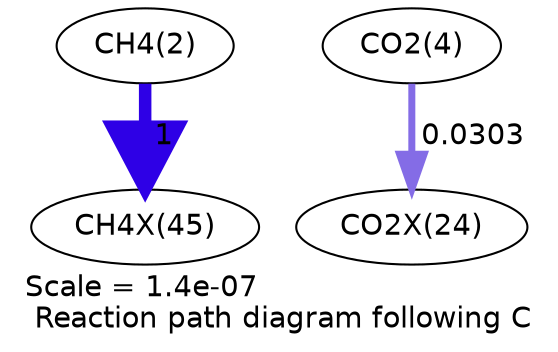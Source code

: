 digraph reaction_paths {
center=1;
s4 -> s32[fontname="Helvetica", style="setlinewidth(6)", arrowsize=3, color="0.7, 1.5, 0.9"
, label=" 1"];
s6 -> s27[fontname="Helvetica", style="setlinewidth(3.36)", arrowsize=1.68, color="0.7, 0.53, 0.9"
, label=" 0.0303"];
s4 [ fontname="Helvetica", label="CH4(2)"];
s6 [ fontname="Helvetica", label="CO2(4)"];
s27 [ fontname="Helvetica", label="CO2X(24)"];
s32 [ fontname="Helvetica", label="CH4X(45)"];
 label = "Scale = 1.4e-07\l Reaction path diagram following C";
 fontname = "Helvetica";
}
